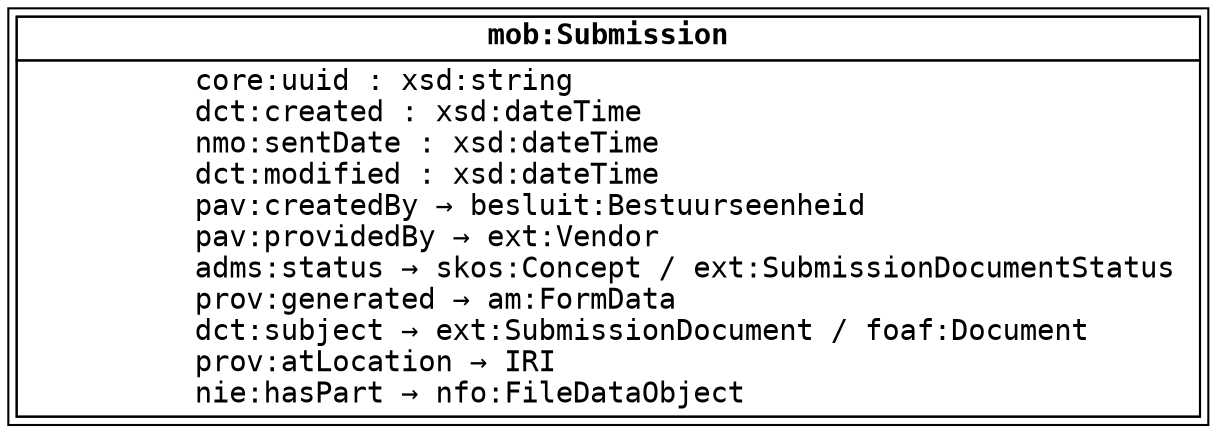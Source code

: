 digraph SubmissionData {
  node [shape="box", peripheries=2, margin=0, fontname="Monospace"];
  edge [fontname="Monospace"]
  rankdir="LR"

  Submission [label=<
    <table border="0" cellspacing="0" cellborder="1">
      <tr>
        <td><b>mob:Submission</b></td>
      </tr>
      <tr>
        <td balign="left">
          core:uuid : xsd:string <br/>
          dct:created : xsd:dateTime <br/>
          nmo:sentDate : xsd:dateTime <br/>
          dct:modified : xsd:dateTime <br/>
          pav:createdBy → besluit:Bestuurseenheid <br/>
          pav:providedBy → ext:Vendor <br/>
          adms:status → skos:Concept / ext:SubmissionDocumentStatus <br/>
          prov:generated → am:FormData <br />
          dct:subject → ext:SubmissionDocument / foaf:Document <br />
          prov:atLocation → IRI <br />
          nie:hasPart → nfo:FileDataObject
        </td>
      </tr>
    </table>
  >];
}
